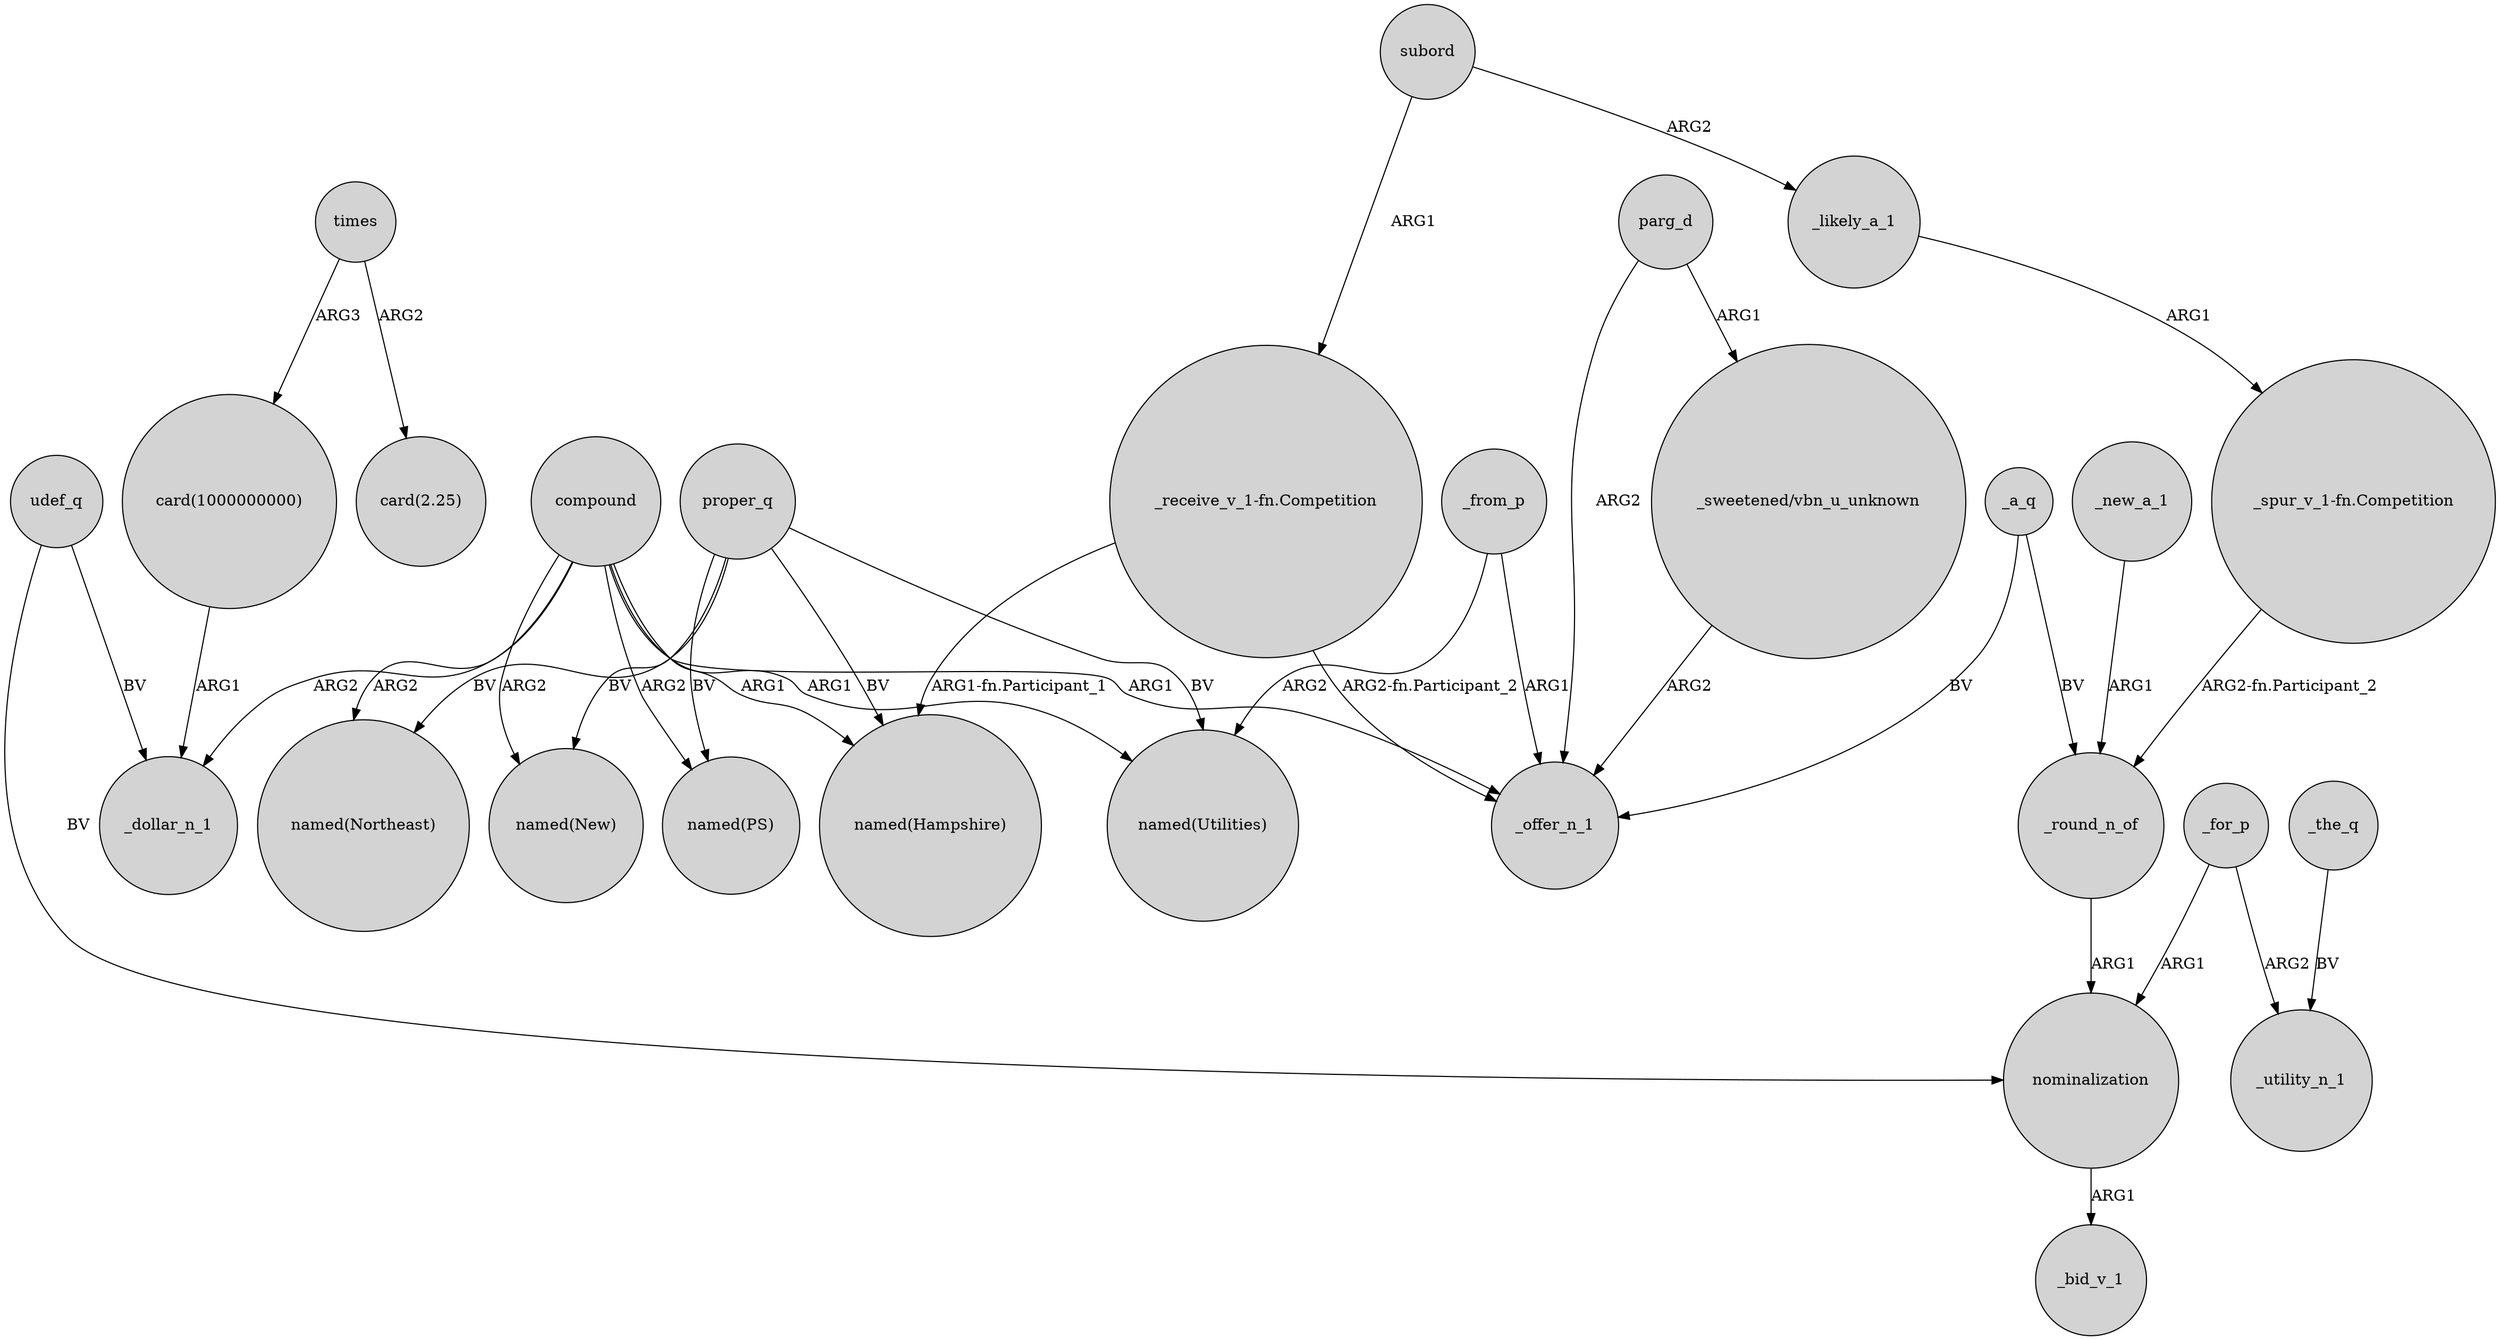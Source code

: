 digraph {
	node [shape=circle style=filled]
	_round_n_of -> nominalization [label=ARG1]
	"card(1000000000)" -> _dollar_n_1 [label=ARG1]
	subord -> "_receive_v_1-fn.Competition" [label=ARG1]
	parg_d -> _offer_n_1 [label=ARG2]
	nominalization -> _bid_v_1 [label=ARG1]
	parg_d -> "_sweetened/vbn_u_unknown" [label=ARG1]
	compound -> "named(New)" [label=ARG2]
	_from_p -> "named(Utilities)" [label=ARG2]
	proper_q -> "named(New)" [label=BV]
	udef_q -> nominalization [label=BV]
	times -> "card(2.25)" [label=ARG2]
	subord -> _likely_a_1 [label=ARG2]
	_likely_a_1 -> "_spur_v_1-fn.Competition" [label=ARG1]
	compound -> "named(Utilities)" [label=ARG1]
	_from_p -> _offer_n_1 [label=ARG1]
	compound -> _dollar_n_1 [label=ARG2]
	times -> "card(1000000000)" [label=ARG3]
	proper_q -> "named(Hampshire)" [label=BV]
	compound -> _offer_n_1 [label=ARG1]
	compound -> "named(Hampshire)" [label=ARG1]
	"_spur_v_1-fn.Competition" -> _round_n_of [label="ARG2-fn.Participant_2"]
	"_receive_v_1-fn.Competition" -> _offer_n_1 [label="ARG2-fn.Participant_2"]
	_for_p -> _utility_n_1 [label=ARG2]
	_new_a_1 -> _round_n_of [label=ARG1]
	udef_q -> _dollar_n_1 [label=BV]
	"_receive_v_1-fn.Competition" -> "named(Hampshire)" [label="ARG1-fn.Participant_1"]
	compound -> "named(PS)" [label=ARG2]
	_for_p -> nominalization [label=ARG1]
	_a_q -> _offer_n_1 [label=BV]
	proper_q -> "named(Utilities)" [label=BV]
	"_sweetened/vbn_u_unknown" -> _offer_n_1 [label=ARG2]
	proper_q -> "named(PS)" [label=BV]
	_a_q -> _round_n_of [label=BV]
	proper_q -> "named(Northeast)" [label=BV]
	_the_q -> _utility_n_1 [label=BV]
	compound -> "named(Northeast)" [label=ARG2]
}
